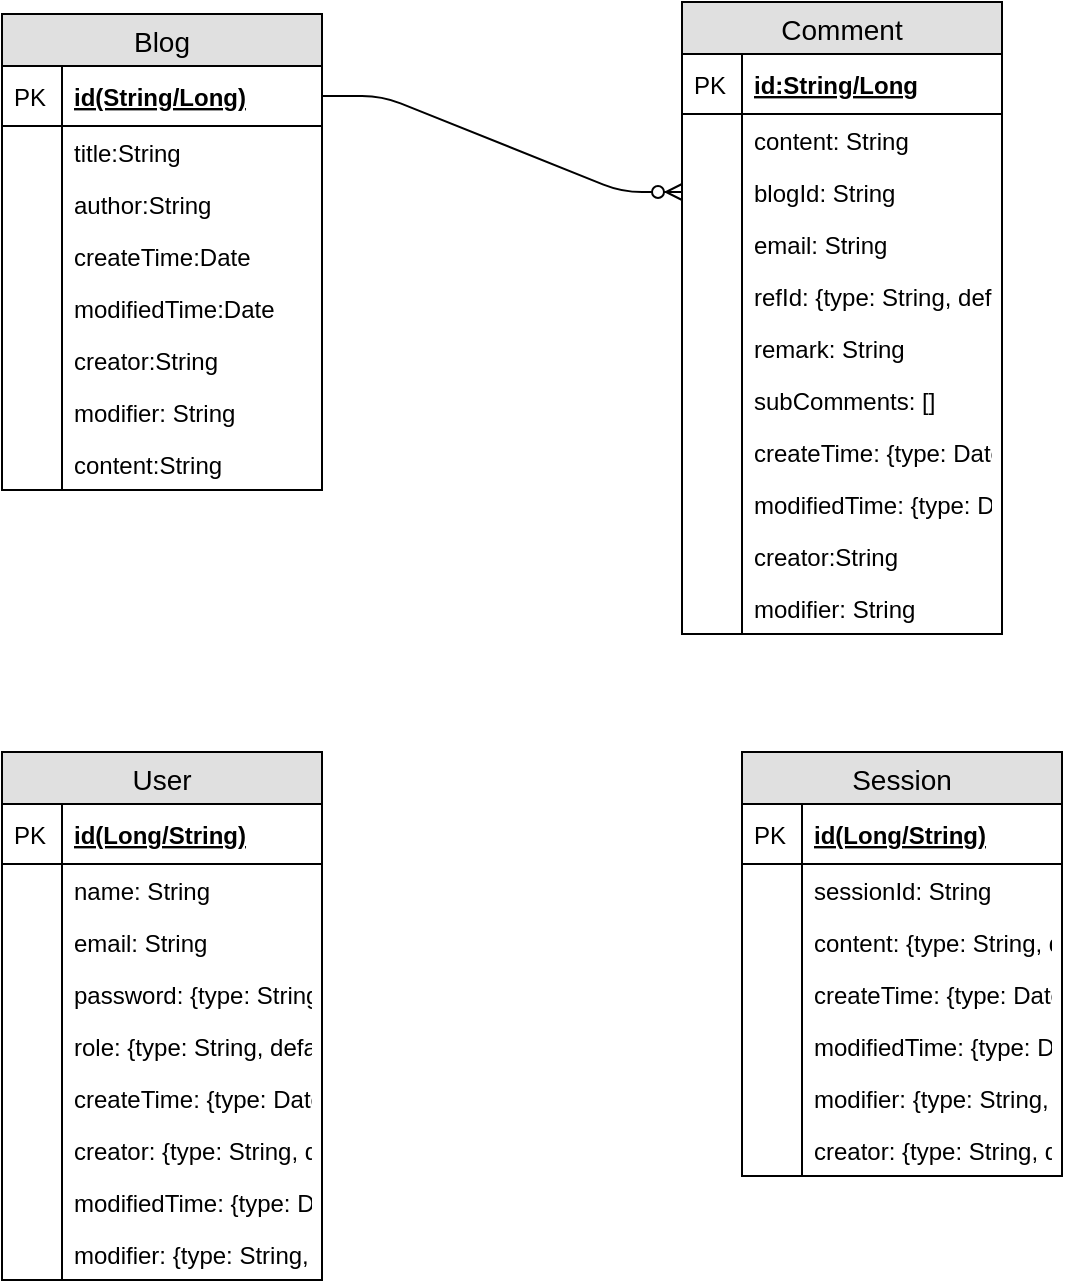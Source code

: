 <mxfile version="12.0.2" type="github" pages="1"><diagram id="urk5vUYr58SQShSkX82Z" name="Page-1"><mxGraphModel dx="1024" dy="572" grid="1" gridSize="10" guides="1" tooltips="1" connect="1" arrows="1" fold="1" page="1" pageScale="1" pageWidth="827" pageHeight="1169" math="0" shadow="0"><root><mxCell id="0"/><mxCell id="1" parent="0"/><mxCell id="tAiCatrCP34UvRFGnkM3-30" value="Blog" style="swimlane;fontStyle=0;childLayout=stackLayout;horizontal=1;startSize=26;fillColor=#e0e0e0;horizontalStack=0;resizeParent=1;resizeParentMax=0;resizeLast=0;collapsible=1;marginBottom=0;swimlaneFillColor=#ffffff;align=center;fontSize=14;" vertex="1" parent="1"><mxGeometry x="40" y="61" width="160" height="238" as="geometry"/></mxCell><mxCell id="tAiCatrCP34UvRFGnkM3-31" value="id(String/Long)" style="shape=partialRectangle;top=0;left=0;right=0;bottom=1;align=left;verticalAlign=middle;fillColor=none;spacingLeft=34;spacingRight=4;overflow=hidden;rotatable=0;points=[[0,0.5],[1,0.5]];portConstraint=eastwest;dropTarget=0;fontStyle=5;fontSize=12;" vertex="1" parent="tAiCatrCP34UvRFGnkM3-30"><mxGeometry y="26" width="160" height="30" as="geometry"/></mxCell><mxCell id="tAiCatrCP34UvRFGnkM3-32" value="PK" style="shape=partialRectangle;top=0;left=0;bottom=0;fillColor=none;align=left;verticalAlign=middle;spacingLeft=4;spacingRight=4;overflow=hidden;rotatable=0;points=[];portConstraint=eastwest;part=1;fontSize=12;" vertex="1" connectable="0" parent="tAiCatrCP34UvRFGnkM3-31"><mxGeometry width="30" height="30" as="geometry"/></mxCell><mxCell id="tAiCatrCP34UvRFGnkM3-33" value="title:String" style="shape=partialRectangle;top=0;left=0;right=0;bottom=0;align=left;verticalAlign=top;fillColor=none;spacingLeft=34;spacingRight=4;overflow=hidden;rotatable=0;points=[[0,0.5],[1,0.5]];portConstraint=eastwest;dropTarget=0;fontSize=12;" vertex="1" parent="tAiCatrCP34UvRFGnkM3-30"><mxGeometry y="56" width="160" height="26" as="geometry"/></mxCell><mxCell id="tAiCatrCP34UvRFGnkM3-34" value="" style="shape=partialRectangle;top=0;left=0;bottom=0;fillColor=none;align=left;verticalAlign=top;spacingLeft=4;spacingRight=4;overflow=hidden;rotatable=0;points=[];portConstraint=eastwest;part=1;fontSize=12;" vertex="1" connectable="0" parent="tAiCatrCP34UvRFGnkM3-33"><mxGeometry width="30" height="26" as="geometry"/></mxCell><mxCell id="tAiCatrCP34UvRFGnkM3-35" value="author:String " style="shape=partialRectangle;top=0;left=0;right=0;bottom=0;align=left;verticalAlign=top;fillColor=none;spacingLeft=34;spacingRight=4;overflow=hidden;rotatable=0;points=[[0,0.5],[1,0.5]];portConstraint=eastwest;dropTarget=0;fontSize=12;" vertex="1" parent="tAiCatrCP34UvRFGnkM3-30"><mxGeometry y="82" width="160" height="26" as="geometry"/></mxCell><mxCell id="tAiCatrCP34UvRFGnkM3-36" value="" style="shape=partialRectangle;top=0;left=0;bottom=0;fillColor=none;align=left;verticalAlign=top;spacingLeft=4;spacingRight=4;overflow=hidden;rotatable=0;points=[];portConstraint=eastwest;part=1;fontSize=12;" vertex="1" connectable="0" parent="tAiCatrCP34UvRFGnkM3-35"><mxGeometry width="30" height="26" as="geometry"/></mxCell><mxCell id="tAiCatrCP34UvRFGnkM3-37" value="createTime:Date" style="shape=partialRectangle;top=0;left=0;right=0;bottom=0;align=left;verticalAlign=top;fillColor=none;spacingLeft=34;spacingRight=4;overflow=hidden;rotatable=0;points=[[0,0.5],[1,0.5]];portConstraint=eastwest;dropTarget=0;fontSize=12;" vertex="1" parent="tAiCatrCP34UvRFGnkM3-30"><mxGeometry y="108" width="160" height="26" as="geometry"/></mxCell><mxCell id="tAiCatrCP34UvRFGnkM3-38" value="" style="shape=partialRectangle;top=0;left=0;bottom=0;fillColor=none;align=left;verticalAlign=top;spacingLeft=4;spacingRight=4;overflow=hidden;rotatable=0;points=[];portConstraint=eastwest;part=1;fontSize=12;" vertex="1" connectable="0" parent="tAiCatrCP34UvRFGnkM3-37"><mxGeometry width="30" height="26" as="geometry"/></mxCell><mxCell id="tAiCatrCP34UvRFGnkM3-41" value="modifiedTime:Date" style="shape=partialRectangle;top=0;left=0;right=0;bottom=0;align=left;verticalAlign=top;fillColor=none;spacingLeft=34;spacingRight=4;overflow=hidden;rotatable=0;points=[[0,0.5],[1,0.5]];portConstraint=eastwest;dropTarget=0;fontSize=12;" vertex="1" parent="tAiCatrCP34UvRFGnkM3-30"><mxGeometry y="134" width="160" height="26" as="geometry"/></mxCell><mxCell id="tAiCatrCP34UvRFGnkM3-42" value="" style="shape=partialRectangle;top=0;left=0;bottom=0;fillColor=none;align=left;verticalAlign=top;spacingLeft=4;spacingRight=4;overflow=hidden;rotatable=0;points=[];portConstraint=eastwest;part=1;fontSize=12;" vertex="1" connectable="0" parent="tAiCatrCP34UvRFGnkM3-41"><mxGeometry width="30" height="26" as="geometry"/></mxCell><mxCell id="tAiCatrCP34UvRFGnkM3-116" value="creator:String" style="shape=partialRectangle;top=0;left=0;right=0;bottom=0;align=left;verticalAlign=top;fillColor=none;spacingLeft=34;spacingRight=4;overflow=hidden;rotatable=0;points=[[0,0.5],[1,0.5]];portConstraint=eastwest;dropTarget=0;fontSize=12;" vertex="1" parent="tAiCatrCP34UvRFGnkM3-30"><mxGeometry y="160" width="160" height="26" as="geometry"/></mxCell><mxCell id="tAiCatrCP34UvRFGnkM3-117" value="" style="shape=partialRectangle;top=0;left=0;bottom=0;fillColor=none;align=left;verticalAlign=top;spacingLeft=4;spacingRight=4;overflow=hidden;rotatable=0;points=[];portConstraint=eastwest;part=1;fontSize=12;" vertex="1" connectable="0" parent="tAiCatrCP34UvRFGnkM3-116"><mxGeometry width="30" height="26" as="geometry"/></mxCell><mxCell id="tAiCatrCP34UvRFGnkM3-118" value="modifier: String" style="shape=partialRectangle;top=0;left=0;right=0;bottom=0;align=left;verticalAlign=top;fillColor=none;spacingLeft=34;spacingRight=4;overflow=hidden;rotatable=0;points=[[0,0.5],[1,0.5]];portConstraint=eastwest;dropTarget=0;fontSize=12;" vertex="1" parent="tAiCatrCP34UvRFGnkM3-30"><mxGeometry y="186" width="160" height="26" as="geometry"/></mxCell><mxCell id="tAiCatrCP34UvRFGnkM3-119" value="" style="shape=partialRectangle;top=0;left=0;bottom=0;fillColor=none;align=left;verticalAlign=top;spacingLeft=4;spacingRight=4;overflow=hidden;rotatable=0;points=[];portConstraint=eastwest;part=1;fontSize=12;" vertex="1" connectable="0" parent="tAiCatrCP34UvRFGnkM3-118"><mxGeometry width="30" height="26" as="geometry"/></mxCell><mxCell id="tAiCatrCP34UvRFGnkM3-124" value="content:String" style="shape=partialRectangle;top=0;left=0;right=0;bottom=0;align=left;verticalAlign=top;fillColor=none;spacingLeft=34;spacingRight=4;overflow=hidden;rotatable=0;points=[[0,0.5],[1,0.5]];portConstraint=eastwest;dropTarget=0;fontSize=12;" vertex="1" parent="tAiCatrCP34UvRFGnkM3-30"><mxGeometry y="212" width="160" height="26" as="geometry"/></mxCell><mxCell id="tAiCatrCP34UvRFGnkM3-125" value="" style="shape=partialRectangle;top=0;left=0;bottom=0;fillColor=none;align=left;verticalAlign=top;spacingLeft=4;spacingRight=4;overflow=hidden;rotatable=0;points=[];portConstraint=eastwest;part=1;fontSize=12;" vertex="1" connectable="0" parent="tAiCatrCP34UvRFGnkM3-124"><mxGeometry width="30" height="26" as="geometry"/></mxCell><mxCell id="tAiCatrCP34UvRFGnkM3-43" value="Comment" style="swimlane;fontStyle=0;childLayout=stackLayout;horizontal=1;startSize=26;fillColor=#e0e0e0;horizontalStack=0;resizeParent=1;resizeParentMax=0;resizeLast=0;collapsible=1;marginBottom=0;swimlaneFillColor=#ffffff;align=center;fontSize=14;" vertex="1" parent="1"><mxGeometry x="380" y="55" width="160" height="316" as="geometry"/></mxCell><mxCell id="tAiCatrCP34UvRFGnkM3-44" value="id:String/Long" style="shape=partialRectangle;top=0;left=0;right=0;bottom=1;align=left;verticalAlign=middle;fillColor=none;spacingLeft=34;spacingRight=4;overflow=hidden;rotatable=0;points=[[0,0.5],[1,0.5]];portConstraint=eastwest;dropTarget=0;fontStyle=5;fontSize=12;" vertex="1" parent="tAiCatrCP34UvRFGnkM3-43"><mxGeometry y="26" width="160" height="30" as="geometry"/></mxCell><mxCell id="tAiCatrCP34UvRFGnkM3-45" value="PK" style="shape=partialRectangle;top=0;left=0;bottom=0;fillColor=none;align=left;verticalAlign=middle;spacingLeft=4;spacingRight=4;overflow=hidden;rotatable=0;points=[];portConstraint=eastwest;part=1;fontSize=12;" vertex="1" connectable="0" parent="tAiCatrCP34UvRFGnkM3-44"><mxGeometry width="30" height="30" as="geometry"/></mxCell><mxCell id="tAiCatrCP34UvRFGnkM3-46" value="content: String" style="shape=partialRectangle;top=0;left=0;right=0;bottom=0;align=left;verticalAlign=top;fillColor=none;spacingLeft=34;spacingRight=4;overflow=hidden;rotatable=0;points=[[0,0.5],[1,0.5]];portConstraint=eastwest;dropTarget=0;fontSize=12;" vertex="1" parent="tAiCatrCP34UvRFGnkM3-43"><mxGeometry y="56" width="160" height="26" as="geometry"/></mxCell><mxCell id="tAiCatrCP34UvRFGnkM3-47" value="" style="shape=partialRectangle;top=0;left=0;bottom=0;fillColor=none;align=left;verticalAlign=top;spacingLeft=4;spacingRight=4;overflow=hidden;rotatable=0;points=[];portConstraint=eastwest;part=1;fontSize=12;" vertex="1" connectable="0" parent="tAiCatrCP34UvRFGnkM3-46"><mxGeometry width="30" height="26" as="geometry"/></mxCell><mxCell id="tAiCatrCP34UvRFGnkM3-48" value="blogId: String" style="shape=partialRectangle;top=0;left=0;right=0;bottom=0;align=left;verticalAlign=top;fillColor=none;spacingLeft=34;spacingRight=4;overflow=hidden;rotatable=0;points=[[0,0.5],[1,0.5]];portConstraint=eastwest;dropTarget=0;fontSize=12;" vertex="1" parent="tAiCatrCP34UvRFGnkM3-43"><mxGeometry y="82" width="160" height="26" as="geometry"/></mxCell><mxCell id="tAiCatrCP34UvRFGnkM3-49" value="" style="shape=partialRectangle;top=0;left=0;bottom=0;fillColor=none;align=left;verticalAlign=top;spacingLeft=4;spacingRight=4;overflow=hidden;rotatable=0;points=[];portConstraint=eastwest;part=1;fontSize=12;" vertex="1" connectable="0" parent="tAiCatrCP34UvRFGnkM3-48"><mxGeometry width="30" height="26" as="geometry"/></mxCell><mxCell id="tAiCatrCP34UvRFGnkM3-50" value="email: String" style="shape=partialRectangle;top=0;left=0;right=0;bottom=0;align=left;verticalAlign=top;fillColor=none;spacingLeft=34;spacingRight=4;overflow=hidden;rotatable=0;points=[[0,0.5],[1,0.5]];portConstraint=eastwest;dropTarget=0;fontSize=12;" vertex="1" parent="tAiCatrCP34UvRFGnkM3-43"><mxGeometry y="108" width="160" height="26" as="geometry"/></mxCell><mxCell id="tAiCatrCP34UvRFGnkM3-51" value="" style="shape=partialRectangle;top=0;left=0;bottom=0;fillColor=none;align=left;verticalAlign=top;spacingLeft=4;spacingRight=4;overflow=hidden;rotatable=0;points=[];portConstraint=eastwest;part=1;fontSize=12;" vertex="1" connectable="0" parent="tAiCatrCP34UvRFGnkM3-50"><mxGeometry width="30" height="26" as="geometry"/></mxCell><mxCell id="tAiCatrCP34UvRFGnkM3-52" value="refId: {type: String, default: &quot;0&quot;}" style="shape=partialRectangle;top=0;left=0;right=0;bottom=0;align=left;verticalAlign=top;fillColor=none;spacingLeft=34;spacingRight=4;overflow=hidden;rotatable=0;points=[[0,0.5],[1,0.5]];portConstraint=eastwest;dropTarget=0;fontSize=12;" vertex="1" parent="tAiCatrCP34UvRFGnkM3-43"><mxGeometry y="134" width="160" height="26" as="geometry"/></mxCell><mxCell id="tAiCatrCP34UvRFGnkM3-53" value="" style="shape=partialRectangle;top=0;left=0;bottom=0;fillColor=none;align=left;verticalAlign=top;spacingLeft=4;spacingRight=4;overflow=hidden;rotatable=0;points=[];portConstraint=eastwest;part=1;fontSize=12;" vertex="1" connectable="0" parent="tAiCatrCP34UvRFGnkM3-52"><mxGeometry width="30" height="26" as="geometry"/></mxCell><mxCell id="tAiCatrCP34UvRFGnkM3-57" value="remark: String" style="shape=partialRectangle;top=0;left=0;right=0;bottom=0;align=left;verticalAlign=top;fillColor=none;spacingLeft=34;spacingRight=4;overflow=hidden;rotatable=0;points=[[0,0.5],[1,0.5]];portConstraint=eastwest;dropTarget=0;fontSize=12;" vertex="1" parent="tAiCatrCP34UvRFGnkM3-43"><mxGeometry y="160" width="160" height="26" as="geometry"/></mxCell><mxCell id="tAiCatrCP34UvRFGnkM3-58" value="" style="shape=partialRectangle;top=0;left=0;bottom=0;fillColor=none;align=left;verticalAlign=top;spacingLeft=4;spacingRight=4;overflow=hidden;rotatable=0;points=[];portConstraint=eastwest;part=1;fontSize=12;" vertex="1" connectable="0" parent="tAiCatrCP34UvRFGnkM3-57"><mxGeometry width="30" height="26" as="geometry"/></mxCell><mxCell id="tAiCatrCP34UvRFGnkM3-72" value="subComments: []" style="shape=partialRectangle;top=0;left=0;right=0;bottom=0;align=left;verticalAlign=top;fillColor=none;spacingLeft=34;spacingRight=4;overflow=hidden;rotatable=0;points=[[0,0.5],[1,0.5]];portConstraint=eastwest;dropTarget=0;fontSize=12;" vertex="1" parent="tAiCatrCP34UvRFGnkM3-43"><mxGeometry y="186" width="160" height="26" as="geometry"/></mxCell><mxCell id="tAiCatrCP34UvRFGnkM3-73" value="" style="shape=partialRectangle;top=0;left=0;bottom=0;fillColor=none;align=left;verticalAlign=top;spacingLeft=4;spacingRight=4;overflow=hidden;rotatable=0;points=[];portConstraint=eastwest;part=1;fontSize=12;" vertex="1" connectable="0" parent="tAiCatrCP34UvRFGnkM3-72"><mxGeometry width="30" height="26" as="geometry"/></mxCell><mxCell id="tAiCatrCP34UvRFGnkM3-74" value="createTime: {type: Date, default: Date.now}" style="shape=partialRectangle;top=0;left=0;right=0;bottom=0;align=left;verticalAlign=top;fillColor=none;spacingLeft=34;spacingRight=4;overflow=hidden;rotatable=0;points=[[0,0.5],[1,0.5]];portConstraint=eastwest;dropTarget=0;fontSize=12;" vertex="1" parent="tAiCatrCP34UvRFGnkM3-43"><mxGeometry y="212" width="160" height="26" as="geometry"/></mxCell><mxCell id="tAiCatrCP34UvRFGnkM3-75" value="" style="shape=partialRectangle;top=0;left=0;bottom=0;fillColor=none;align=left;verticalAlign=top;spacingLeft=4;spacingRight=4;overflow=hidden;rotatable=0;points=[];portConstraint=eastwest;part=1;fontSize=12;" vertex="1" connectable="0" parent="tAiCatrCP34UvRFGnkM3-74"><mxGeometry width="30" height="26" as="geometry"/></mxCell><mxCell id="tAiCatrCP34UvRFGnkM3-76" value="modifiedTime: {type: Date, default: Date.now}" style="shape=partialRectangle;top=0;left=0;right=0;bottom=0;align=left;verticalAlign=top;fillColor=none;spacingLeft=34;spacingRight=4;overflow=hidden;rotatable=0;points=[[0,0.5],[1,0.5]];portConstraint=eastwest;dropTarget=0;fontSize=12;" vertex="1" parent="tAiCatrCP34UvRFGnkM3-43"><mxGeometry y="238" width="160" height="26" as="geometry"/></mxCell><mxCell id="tAiCatrCP34UvRFGnkM3-77" value="" style="shape=partialRectangle;top=0;left=0;bottom=0;fillColor=none;align=left;verticalAlign=top;spacingLeft=4;spacingRight=4;overflow=hidden;rotatable=0;points=[];portConstraint=eastwest;part=1;fontSize=12;" vertex="1" connectable="0" parent="tAiCatrCP34UvRFGnkM3-76"><mxGeometry width="30" height="26" as="geometry"/></mxCell><mxCell id="tAiCatrCP34UvRFGnkM3-120" value="creator:String" style="shape=partialRectangle;top=0;left=0;right=0;bottom=0;align=left;verticalAlign=top;fillColor=none;spacingLeft=34;spacingRight=4;overflow=hidden;rotatable=0;points=[[0,0.5],[1,0.5]];portConstraint=eastwest;dropTarget=0;fontSize=12;" vertex="1" parent="tAiCatrCP34UvRFGnkM3-43"><mxGeometry y="264" width="160" height="26" as="geometry"/></mxCell><mxCell id="tAiCatrCP34UvRFGnkM3-121" value="" style="shape=partialRectangle;top=0;left=0;bottom=0;fillColor=none;align=left;verticalAlign=top;spacingLeft=4;spacingRight=4;overflow=hidden;rotatable=0;points=[];portConstraint=eastwest;part=1;fontSize=12;" vertex="1" connectable="0" parent="tAiCatrCP34UvRFGnkM3-120"><mxGeometry width="30" height="26" as="geometry"/></mxCell><mxCell id="tAiCatrCP34UvRFGnkM3-122" value="modifier: String" style="shape=partialRectangle;top=0;left=0;right=0;bottom=0;align=left;verticalAlign=top;fillColor=none;spacingLeft=34;spacingRight=4;overflow=hidden;rotatable=0;points=[[0,0.5],[1,0.5]];portConstraint=eastwest;dropTarget=0;fontSize=12;" vertex="1" parent="tAiCatrCP34UvRFGnkM3-43"><mxGeometry y="290" width="160" height="26" as="geometry"/></mxCell><mxCell id="tAiCatrCP34UvRFGnkM3-123" value="" style="shape=partialRectangle;top=0;left=0;bottom=0;fillColor=none;align=left;verticalAlign=top;spacingLeft=4;spacingRight=4;overflow=hidden;rotatable=0;points=[];portConstraint=eastwest;part=1;fontSize=12;" vertex="1" connectable="0" parent="tAiCatrCP34UvRFGnkM3-122"><mxGeometry width="30" height="26" as="geometry"/></mxCell><mxCell id="tAiCatrCP34UvRFGnkM3-78" value="" style="edgeStyle=entityRelationEdgeStyle;fontSize=12;html=1;endArrow=ERzeroToMany;endFill=1;exitX=1;exitY=0.5;exitDx=0;exitDy=0;entryX=0;entryY=0.5;entryDx=0;entryDy=0;" edge="1" parent="1" source="tAiCatrCP34UvRFGnkM3-31" target="tAiCatrCP34UvRFGnkM3-48"><mxGeometry width="100" height="100" relative="1" as="geometry"><mxPoint x="280" y="167" as="sourcePoint"/><mxPoint x="380" y="67" as="targetPoint"/></mxGeometry></mxCell><mxCell id="tAiCatrCP34UvRFGnkM3-79" value="User" style="swimlane;fontStyle=0;childLayout=stackLayout;horizontal=1;startSize=26;fillColor=#e0e0e0;horizontalStack=0;resizeParent=1;resizeParentMax=0;resizeLast=0;collapsible=1;marginBottom=0;swimlaneFillColor=#ffffff;align=center;fontSize=14;" vertex="1" parent="1"><mxGeometry x="40" y="430" width="160" height="264" as="geometry"/></mxCell><mxCell id="tAiCatrCP34UvRFGnkM3-80" value="id(Long/String)" style="shape=partialRectangle;top=0;left=0;right=0;bottom=1;align=left;verticalAlign=middle;fillColor=none;spacingLeft=34;spacingRight=4;overflow=hidden;rotatable=0;points=[[0,0.5],[1,0.5]];portConstraint=eastwest;dropTarget=0;fontStyle=5;fontSize=12;" vertex="1" parent="tAiCatrCP34UvRFGnkM3-79"><mxGeometry y="26" width="160" height="30" as="geometry"/></mxCell><mxCell id="tAiCatrCP34UvRFGnkM3-81" value="PK" style="shape=partialRectangle;top=0;left=0;bottom=0;fillColor=none;align=left;verticalAlign=middle;spacingLeft=4;spacingRight=4;overflow=hidden;rotatable=0;points=[];portConstraint=eastwest;part=1;fontSize=12;" vertex="1" connectable="0" parent="tAiCatrCP34UvRFGnkM3-80"><mxGeometry width="30" height="30" as="geometry"/></mxCell><mxCell id="tAiCatrCP34UvRFGnkM3-82" value="name: String" style="shape=partialRectangle;top=0;left=0;right=0;bottom=0;align=left;verticalAlign=top;fillColor=none;spacingLeft=34;spacingRight=4;overflow=hidden;rotatable=0;points=[[0,0.5],[1,0.5]];portConstraint=eastwest;dropTarget=0;fontSize=12;" vertex="1" parent="tAiCatrCP34UvRFGnkM3-79"><mxGeometry y="56" width="160" height="26" as="geometry"/></mxCell><mxCell id="tAiCatrCP34UvRFGnkM3-83" value="" style="shape=partialRectangle;top=0;left=0;bottom=0;fillColor=none;align=left;verticalAlign=top;spacingLeft=4;spacingRight=4;overflow=hidden;rotatable=0;points=[];portConstraint=eastwest;part=1;fontSize=12;" vertex="1" connectable="0" parent="tAiCatrCP34UvRFGnkM3-82"><mxGeometry width="30" height="26" as="geometry"/></mxCell><mxCell id="tAiCatrCP34UvRFGnkM3-84" value="email: String" style="shape=partialRectangle;top=0;left=0;right=0;bottom=0;align=left;verticalAlign=top;fillColor=none;spacingLeft=34;spacingRight=4;overflow=hidden;rotatable=0;points=[[0,0.5],[1,0.5]];portConstraint=eastwest;dropTarget=0;fontSize=12;" vertex="1" parent="tAiCatrCP34UvRFGnkM3-79"><mxGeometry y="82" width="160" height="26" as="geometry"/></mxCell><mxCell id="tAiCatrCP34UvRFGnkM3-85" value="" style="shape=partialRectangle;top=0;left=0;bottom=0;fillColor=none;align=left;verticalAlign=top;spacingLeft=4;spacingRight=4;overflow=hidden;rotatable=0;points=[];portConstraint=eastwest;part=1;fontSize=12;" vertex="1" connectable="0" parent="tAiCatrCP34UvRFGnkM3-84"><mxGeometry width="30" height="26" as="geometry"/></mxCell><mxCell id="tAiCatrCP34UvRFGnkM3-86" value="password: {type: String, default: &quot;&quot;}" style="shape=partialRectangle;top=0;left=0;right=0;bottom=0;align=left;verticalAlign=top;fillColor=none;spacingLeft=34;spacingRight=4;overflow=hidden;rotatable=0;points=[[0,0.5],[1,0.5]];portConstraint=eastwest;dropTarget=0;fontSize=12;" vertex="1" parent="tAiCatrCP34UvRFGnkM3-79"><mxGeometry y="108" width="160" height="26" as="geometry"/></mxCell><mxCell id="tAiCatrCP34UvRFGnkM3-87" value="" style="shape=partialRectangle;top=0;left=0;bottom=0;fillColor=none;align=left;verticalAlign=top;spacingLeft=4;spacingRight=4;overflow=hidden;rotatable=0;points=[];portConstraint=eastwest;part=1;fontSize=12;" vertex="1" connectable="0" parent="tAiCatrCP34UvRFGnkM3-86"><mxGeometry width="30" height="26" as="geometry"/></mxCell><mxCell id="tAiCatrCP34UvRFGnkM3-88" value="role: {type: String, default: &quot;user&quot;}" style="shape=partialRectangle;top=0;left=0;right=0;bottom=0;align=left;verticalAlign=top;fillColor=none;spacingLeft=34;spacingRight=4;overflow=hidden;rotatable=0;points=[[0,0.5],[1,0.5]];portConstraint=eastwest;dropTarget=0;fontSize=12;" vertex="1" parent="tAiCatrCP34UvRFGnkM3-79"><mxGeometry y="134" width="160" height="26" as="geometry"/></mxCell><mxCell id="tAiCatrCP34UvRFGnkM3-89" value="" style="shape=partialRectangle;top=0;left=0;bottom=0;fillColor=none;align=left;verticalAlign=top;spacingLeft=4;spacingRight=4;overflow=hidden;rotatable=0;points=[];portConstraint=eastwest;part=1;fontSize=12;" vertex="1" connectable="0" parent="tAiCatrCP34UvRFGnkM3-88"><mxGeometry width="30" height="26" as="geometry"/></mxCell><mxCell id="tAiCatrCP34UvRFGnkM3-90" value="createTime: {type: Date, default: Date.now}" style="shape=partialRectangle;top=0;left=0;right=0;bottom=0;align=left;verticalAlign=top;fillColor=none;spacingLeft=34;spacingRight=4;overflow=hidden;rotatable=0;points=[[0,0.5],[1,0.5]];portConstraint=eastwest;dropTarget=0;fontSize=12;" vertex="1" parent="tAiCatrCP34UvRFGnkM3-79"><mxGeometry y="160" width="160" height="26" as="geometry"/></mxCell><mxCell id="tAiCatrCP34UvRFGnkM3-91" value="" style="shape=partialRectangle;top=0;left=0;bottom=0;fillColor=none;align=left;verticalAlign=top;spacingLeft=4;spacingRight=4;overflow=hidden;rotatable=0;points=[];portConstraint=eastwest;part=1;fontSize=12;" vertex="1" connectable="0" parent="tAiCatrCP34UvRFGnkM3-90"><mxGeometry width="30" height="26" as="geometry"/></mxCell><mxCell id="tAiCatrCP34UvRFGnkM3-92" value="creator: {type: String, default: &quot;admin&quot;}" style="shape=partialRectangle;top=0;left=0;right=0;bottom=0;align=left;verticalAlign=top;fillColor=none;spacingLeft=34;spacingRight=4;overflow=hidden;rotatable=0;points=[[0,0.5],[1,0.5]];portConstraint=eastwest;dropTarget=0;fontSize=12;" vertex="1" parent="tAiCatrCP34UvRFGnkM3-79"><mxGeometry y="186" width="160" height="26" as="geometry"/></mxCell><mxCell id="tAiCatrCP34UvRFGnkM3-93" value="" style="shape=partialRectangle;top=0;left=0;bottom=0;fillColor=none;align=left;verticalAlign=top;spacingLeft=4;spacingRight=4;overflow=hidden;rotatable=0;points=[];portConstraint=eastwest;part=1;fontSize=12;" vertex="1" connectable="0" parent="tAiCatrCP34UvRFGnkM3-92"><mxGeometry width="30" height="26" as="geometry"/></mxCell><mxCell id="tAiCatrCP34UvRFGnkM3-94" value="modifiedTime: {type: Date, default: Date.now}" style="shape=partialRectangle;top=0;left=0;right=0;bottom=0;align=left;verticalAlign=top;fillColor=none;spacingLeft=34;spacingRight=4;overflow=hidden;rotatable=0;points=[[0,0.5],[1,0.5]];portConstraint=eastwest;dropTarget=0;fontSize=12;" vertex="1" parent="tAiCatrCP34UvRFGnkM3-79"><mxGeometry y="212" width="160" height="26" as="geometry"/></mxCell><mxCell id="tAiCatrCP34UvRFGnkM3-95" value="" style="shape=partialRectangle;top=0;left=0;bottom=0;fillColor=none;align=left;verticalAlign=top;spacingLeft=4;spacingRight=4;overflow=hidden;rotatable=0;points=[];portConstraint=eastwest;part=1;fontSize=12;" vertex="1" connectable="0" parent="tAiCatrCP34UvRFGnkM3-94"><mxGeometry width="30" height="26" as="geometry"/></mxCell><mxCell id="tAiCatrCP34UvRFGnkM3-97" value="modifier: {type: String, default: &quot;admin&quot;}" style="shape=partialRectangle;top=0;left=0;right=0;bottom=0;align=left;verticalAlign=top;fillColor=none;spacingLeft=34;spacingRight=4;overflow=hidden;rotatable=0;points=[[0,0.5],[1,0.5]];portConstraint=eastwest;dropTarget=0;fontSize=12;" vertex="1" parent="tAiCatrCP34UvRFGnkM3-79"><mxGeometry y="238" width="160" height="26" as="geometry"/></mxCell><mxCell id="tAiCatrCP34UvRFGnkM3-98" value="" style="shape=partialRectangle;top=0;left=0;bottom=0;fillColor=none;align=left;verticalAlign=top;spacingLeft=4;spacingRight=4;overflow=hidden;rotatable=0;points=[];portConstraint=eastwest;part=1;fontSize=12;" vertex="1" connectable="0" parent="tAiCatrCP34UvRFGnkM3-97"><mxGeometry width="30" height="26" as="geometry"/></mxCell><mxCell id="tAiCatrCP34UvRFGnkM3-99" value="Session" style="swimlane;fontStyle=0;childLayout=stackLayout;horizontal=1;startSize=26;fillColor=#e0e0e0;horizontalStack=0;resizeParent=1;resizeParentMax=0;resizeLast=0;collapsible=1;marginBottom=0;swimlaneFillColor=#ffffff;align=center;fontSize=14;" vertex="1" parent="1"><mxGeometry x="410" y="430" width="160" height="212" as="geometry"/></mxCell><mxCell id="tAiCatrCP34UvRFGnkM3-100" value="id(Long/String)" style="shape=partialRectangle;top=0;left=0;right=0;bottom=1;align=left;verticalAlign=middle;fillColor=none;spacingLeft=34;spacingRight=4;overflow=hidden;rotatable=0;points=[[0,0.5],[1,0.5]];portConstraint=eastwest;dropTarget=0;fontStyle=5;fontSize=12;" vertex="1" parent="tAiCatrCP34UvRFGnkM3-99"><mxGeometry y="26" width="160" height="30" as="geometry"/></mxCell><mxCell id="tAiCatrCP34UvRFGnkM3-101" value="PK" style="shape=partialRectangle;top=0;left=0;bottom=0;fillColor=none;align=left;verticalAlign=middle;spacingLeft=4;spacingRight=4;overflow=hidden;rotatable=0;points=[];portConstraint=eastwest;part=1;fontSize=12;" vertex="1" connectable="0" parent="tAiCatrCP34UvRFGnkM3-100"><mxGeometry width="30" height="30" as="geometry"/></mxCell><mxCell id="tAiCatrCP34UvRFGnkM3-102" value="sessionId: String" style="shape=partialRectangle;top=0;left=0;right=0;bottom=0;align=left;verticalAlign=top;fillColor=none;spacingLeft=34;spacingRight=4;overflow=hidden;rotatable=0;points=[[0,0.5],[1,0.5]];portConstraint=eastwest;dropTarget=0;fontSize=12;" vertex="1" parent="tAiCatrCP34UvRFGnkM3-99"><mxGeometry y="56" width="160" height="26" as="geometry"/></mxCell><mxCell id="tAiCatrCP34UvRFGnkM3-103" value="" style="shape=partialRectangle;top=0;left=0;bottom=0;fillColor=none;align=left;verticalAlign=top;spacingLeft=4;spacingRight=4;overflow=hidden;rotatable=0;points=[];portConstraint=eastwest;part=1;fontSize=12;" vertex="1" connectable="0" parent="tAiCatrCP34UvRFGnkM3-102"><mxGeometry width="30" height="26" as="geometry"/></mxCell><mxCell id="tAiCatrCP34UvRFGnkM3-104" value="content: {type: String, default: &quot;&quot;}" style="shape=partialRectangle;top=0;left=0;right=0;bottom=0;align=left;verticalAlign=top;fillColor=none;spacingLeft=34;spacingRight=4;overflow=hidden;rotatable=0;points=[[0,0.5],[1,0.5]];portConstraint=eastwest;dropTarget=0;fontSize=12;" vertex="1" parent="tAiCatrCP34UvRFGnkM3-99"><mxGeometry y="82" width="160" height="26" as="geometry"/></mxCell><mxCell id="tAiCatrCP34UvRFGnkM3-105" value="" style="shape=partialRectangle;top=0;left=0;bottom=0;fillColor=none;align=left;verticalAlign=top;spacingLeft=4;spacingRight=4;overflow=hidden;rotatable=0;points=[];portConstraint=eastwest;part=1;fontSize=12;" vertex="1" connectable="0" parent="tAiCatrCP34UvRFGnkM3-104"><mxGeometry width="30" height="26" as="geometry"/></mxCell><mxCell id="tAiCatrCP34UvRFGnkM3-106" value="createTime: {type: Date, default: Date.now}" style="shape=partialRectangle;top=0;left=0;right=0;bottom=0;align=left;verticalAlign=top;fillColor=none;spacingLeft=34;spacingRight=4;overflow=hidden;rotatable=0;points=[[0,0.5],[1,0.5]];portConstraint=eastwest;dropTarget=0;fontSize=12;" vertex="1" parent="tAiCatrCP34UvRFGnkM3-99"><mxGeometry y="108" width="160" height="26" as="geometry"/></mxCell><mxCell id="tAiCatrCP34UvRFGnkM3-107" value="" style="shape=partialRectangle;top=0;left=0;bottom=0;fillColor=none;align=left;verticalAlign=top;spacingLeft=4;spacingRight=4;overflow=hidden;rotatable=0;points=[];portConstraint=eastwest;part=1;fontSize=12;" vertex="1" connectable="0" parent="tAiCatrCP34UvRFGnkM3-106"><mxGeometry width="30" height="26" as="geometry"/></mxCell><mxCell id="tAiCatrCP34UvRFGnkM3-112" value="modifiedTime: {type: Date, default: Date.now}" style="shape=partialRectangle;top=0;left=0;right=0;bottom=0;align=left;verticalAlign=top;fillColor=none;spacingLeft=34;spacingRight=4;overflow=hidden;rotatable=0;points=[[0,0.5],[1,0.5]];portConstraint=eastwest;dropTarget=0;fontSize=12;" vertex="1" parent="tAiCatrCP34UvRFGnkM3-99"><mxGeometry y="134" width="160" height="26" as="geometry"/></mxCell><mxCell id="tAiCatrCP34UvRFGnkM3-113" value="" style="shape=partialRectangle;top=0;left=0;bottom=0;fillColor=none;align=left;verticalAlign=top;spacingLeft=4;spacingRight=4;overflow=hidden;rotatable=0;points=[];portConstraint=eastwest;part=1;fontSize=12;" vertex="1" connectable="0" parent="tAiCatrCP34UvRFGnkM3-112"><mxGeometry width="30" height="26" as="geometry"/></mxCell><mxCell id="tAiCatrCP34UvRFGnkM3-114" value="modifier: {type: String, default: &quot;admin&quot;}" style="shape=partialRectangle;top=0;left=0;right=0;bottom=0;align=left;verticalAlign=top;fillColor=none;spacingLeft=34;spacingRight=4;overflow=hidden;rotatable=0;points=[[0,0.5],[1,0.5]];portConstraint=eastwest;dropTarget=0;fontSize=12;" vertex="1" parent="tAiCatrCP34UvRFGnkM3-99"><mxGeometry y="160" width="160" height="26" as="geometry"/></mxCell><mxCell id="tAiCatrCP34UvRFGnkM3-115" value="" style="shape=partialRectangle;top=0;left=0;bottom=0;fillColor=none;align=left;verticalAlign=top;spacingLeft=4;spacingRight=4;overflow=hidden;rotatable=0;points=[];portConstraint=eastwest;part=1;fontSize=12;" vertex="1" connectable="0" parent="tAiCatrCP34UvRFGnkM3-114"><mxGeometry width="30" height="26" as="geometry"/></mxCell><mxCell id="tAiCatrCP34UvRFGnkM3-110" value="creator: {type: String, default: &quot;admin&quot;}" style="shape=partialRectangle;top=0;left=0;right=0;bottom=0;align=left;verticalAlign=top;fillColor=none;spacingLeft=34;spacingRight=4;overflow=hidden;rotatable=0;points=[[0,0.5],[1,0.5]];portConstraint=eastwest;dropTarget=0;fontSize=12;" vertex="1" parent="tAiCatrCP34UvRFGnkM3-99"><mxGeometry y="186" width="160" height="26" as="geometry"/></mxCell><mxCell id="tAiCatrCP34UvRFGnkM3-111" value="" style="shape=partialRectangle;top=0;left=0;bottom=0;fillColor=none;align=left;verticalAlign=top;spacingLeft=4;spacingRight=4;overflow=hidden;rotatable=0;points=[];portConstraint=eastwest;part=1;fontSize=12;" vertex="1" connectable="0" parent="tAiCatrCP34UvRFGnkM3-110"><mxGeometry width="30" height="26" as="geometry"/></mxCell></root></mxGraphModel></diagram></mxfile>